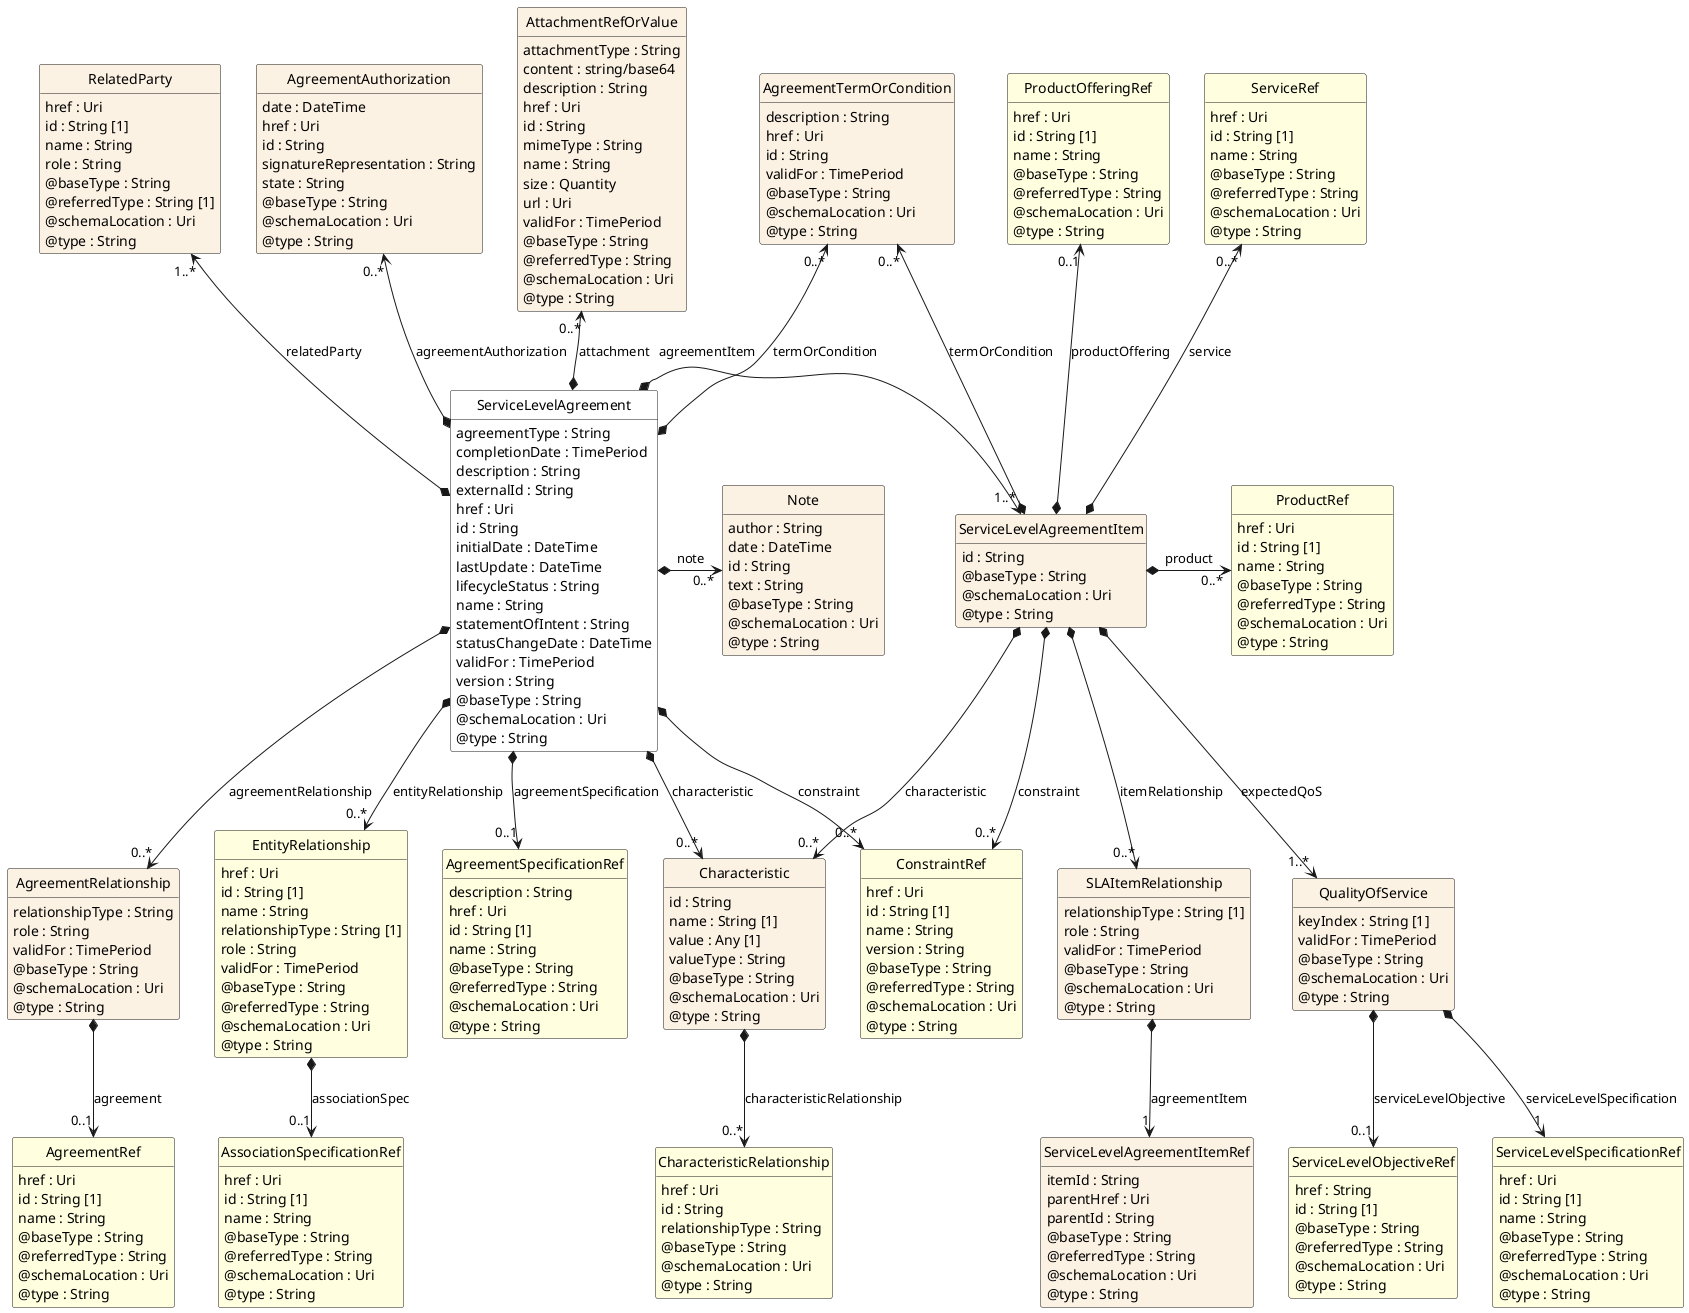 @startuml
hide circle
hide methods
hide stereotype
show <<Enumeration>> stereotype
skinparam class {
   BackgroundColor<<Enumeration>> #E6F5F7
   BackgroundColor<<Ref>> #FFFFE0
   BackgroundColor<<Pivot>> #FFFFFFF
   BackgroundColor<<SimpleType>> #E2F0DA
   BackgroundColor #FCF2E3
}

class ServiceLevelAgreement <<Pivot>> {
    agreementType : String
    completionDate : TimePeriod
    description : String
    externalId : String
    href : Uri
    id : String
    initialDate : DateTime
    lastUpdate : DateTime
    lifecycleStatus : String
    name : String
    statementOfIntent : String
    statusChangeDate : DateTime
    validFor : TimePeriod
    version : String
    @baseType : String
    @schemaLocation : Uri
    @type : String
}

class Note  {
    author : String
    date : DateTime
    id : String
    text : String
    @baseType : String
    @schemaLocation : Uri
    @type : String
}

class EntityRelationship  <<Ref>> {
    href : Uri
    id : String [1]
    name : String
    relationshipType : String [1]
    role : String
    validFor : TimePeriod
    @baseType : String
    @referredType : String
    @schemaLocation : Uri
    @type : String
}

class AssociationSpecificationRef  <<Ref>> {
    href : Uri
    id : String [1]
    name : String
    @baseType : String
    @referredType : String
    @schemaLocation : Uri
    @type : String
}

class Characteristic  {
    id : String
    name : String [1]
    value : Any [1]
    valueType : String
    @baseType : String
    @schemaLocation : Uri
    @type : String
}

class CharacteristicRelationship  <<Ref>> {
    href : Uri
    id : String
    relationshipType : String
    @baseType : String
    @schemaLocation : Uri
    @type : String
}

class AttachmentRefOrValue  {
    attachmentType : String
    content : string/base64
    description : String
    href : Uri
    id : String
    mimeType : String
    name : String
    size : Quantity
    url : Uri
    validFor : TimePeriod
    @baseType : String
    @referredType : String
    @schemaLocation : Uri
    @type : String
}

class ServiceLevelAgreementItem  {
    id : String
    @baseType : String
    @schemaLocation : Uri
    @type : String
}

class AgreementTermOrCondition  {
    description : String
    href : Uri
    id : String
    validFor : TimePeriod
    @baseType : String
    @schemaLocation : Uri
    @type : String
}

class SLAItemRelationship  {
    relationshipType : String [1]
    role : String
    validFor : TimePeriod
    @baseType : String
    @schemaLocation : Uri
    @type : String
}

class ServiceLevelAgreementItemRef  {
    itemId : String
    parentHref : Uri
    parentId : String
    @baseType : String
    @referredType : String
    @schemaLocation : Uri
    @type : String
}

class ProductRef  <<Ref>> {
    href : Uri
    id : String [1]
    name : String
    @baseType : String
    @referredType : String
    @schemaLocation : Uri
    @type : String
}

class ProductOfferingRef  <<Ref>> {
    href : Uri
    id : String [1]
    name : String
    @baseType : String
    @referredType : String
    @schemaLocation : Uri
    @type : String
}

class ServiceRef  <<Ref>> {
    href : Uri
    id : String [1]
    name : String
    @baseType : String
    @referredType : String
    @schemaLocation : Uri
    @type : String
}

class ConstraintRef  <<Ref>> {
    href : Uri
    id : String [1]
    name : String
    version : String
    @baseType : String
    @referredType : String
    @schemaLocation : Uri
    @type : String
}

class QualityOfService  {
    keyIndex : String [1]
    validFor : TimePeriod
    @baseType : String
    @schemaLocation : Uri
    @type : String
}

class ServiceLevelObjectiveRef  <<Ref>> {
    href : String
    id : String [1]
    @baseType : String
    @referredType : String
    @schemaLocation : Uri
    @type : String
}

class ServiceLevelSpecificationRef  <<Ref>> {
    href : Uri
    id : String [1]
    name : String
    @baseType : String
    @referredType : String
    @schemaLocation : Uri
    @type : String
}

class AgreementSpecificationRef  <<Ref>> {
    description : String
    href : Uri
    id : String [1]
    name : String
    @baseType : String
    @referredType : String
    @schemaLocation : Uri
    @type : String
}

class RelatedParty  {
    href : Uri
    id : String [1]
    name : String
    role : String
    @baseType : String
    @referredType : String [1]
    @schemaLocation : Uri
    @type : String
}

class AgreementRelationship  {
    relationshipType : String
    role : String
    validFor : TimePeriod
    @baseType : String
    @schemaLocation : Uri
    @type : String
}

class AgreementRef  <<Ref>> {
    href : Uri
    id : String [1]
    name : String
    @baseType : String
    @referredType : String
    @schemaLocation : Uri
    @type : String
}

class AgreementAuthorization  {
    date : DateTime
    href : Uri
    id : String
    signatureRepresentation : String
    state : String
    @baseType : String
    @schemaLocation : Uri
    @type : String
}

ServiceLevelAgreement *-right-> "1..*" ServiceLevelAgreementItem : agreementItem

AgreementTermOrCondition "0..*" <--* ServiceLevelAgreement : termOrCondition

AgreementTermOrCondition "0..*" <--* ServiceLevelAgreementItem : termOrCondition

ServiceLevelAgreementItem *-->  "0..*" ConstraintRef : constraint

ServiceLevelAgreement *-->  "0..*" ConstraintRef : constraint

ServiceLevelAgreementItem *-->  "0..*" Characteristic : characteristic

ServiceLevelAgreement *-->  "0..*" Characteristic : characteristic

Note "0..*" <-left-* ServiceLevelAgreement : note

AttachmentRefOrValue "0..*" <--* ServiceLevelAgreement : attachment

RelatedParty "1..*" <--* ServiceLevelAgreement : relatedParty

AgreementAuthorization "0..*" <--* ServiceLevelAgreement : agreementAuthorization

ServiceLevelAgreement *-->  "0..1" AgreementSpecificationRef : agreementSpecification

AgreementSpecificationRef -right[hidden]-> ConstraintRef

ServiceLevelAgreement *-->  "0..*" EntityRelationship : entityRelationship

EntityRelationship -right[hidden]-> AgreementSpecificationRef

ServiceLevelAgreement *-->  "0..*" AgreementRelationship : agreementRelationship

AgreementRelationship -right[hidden]-> EntityRelationship

ServiceLevelAgreementItem *-right-> "0..*" ProductRef : product

ServiceRef "0..*" <--* ServiceLevelAgreementItem : service

ProductOfferingRef "0..1" <--* ServiceLevelAgreementItem : productOffering

ServiceLevelAgreementItem *-->  "0..*" SLAItemRelationship : itemRelationship

ServiceLevelAgreementItem *-->  "1..*" QualityOfService : expectedQoS

QualityOfService *-->  "1" ServiceLevelSpecificationRef : serviceLevelSpecification

QualityOfService *-->  "0..1" ServiceLevelObjectiveRef : serviceLevelObjective

EntityRelationship *-->  "0..1" AssociationSpecificationRef : associationSpec

Characteristic *-->  "0..*" CharacteristicRelationship : characteristicRelationship

SLAItemRelationship *-->  "1" ServiceLevelAgreementItemRef : agreementItem

AgreementRelationship *-->  "0..1" AgreementRef : agreement

@enduml